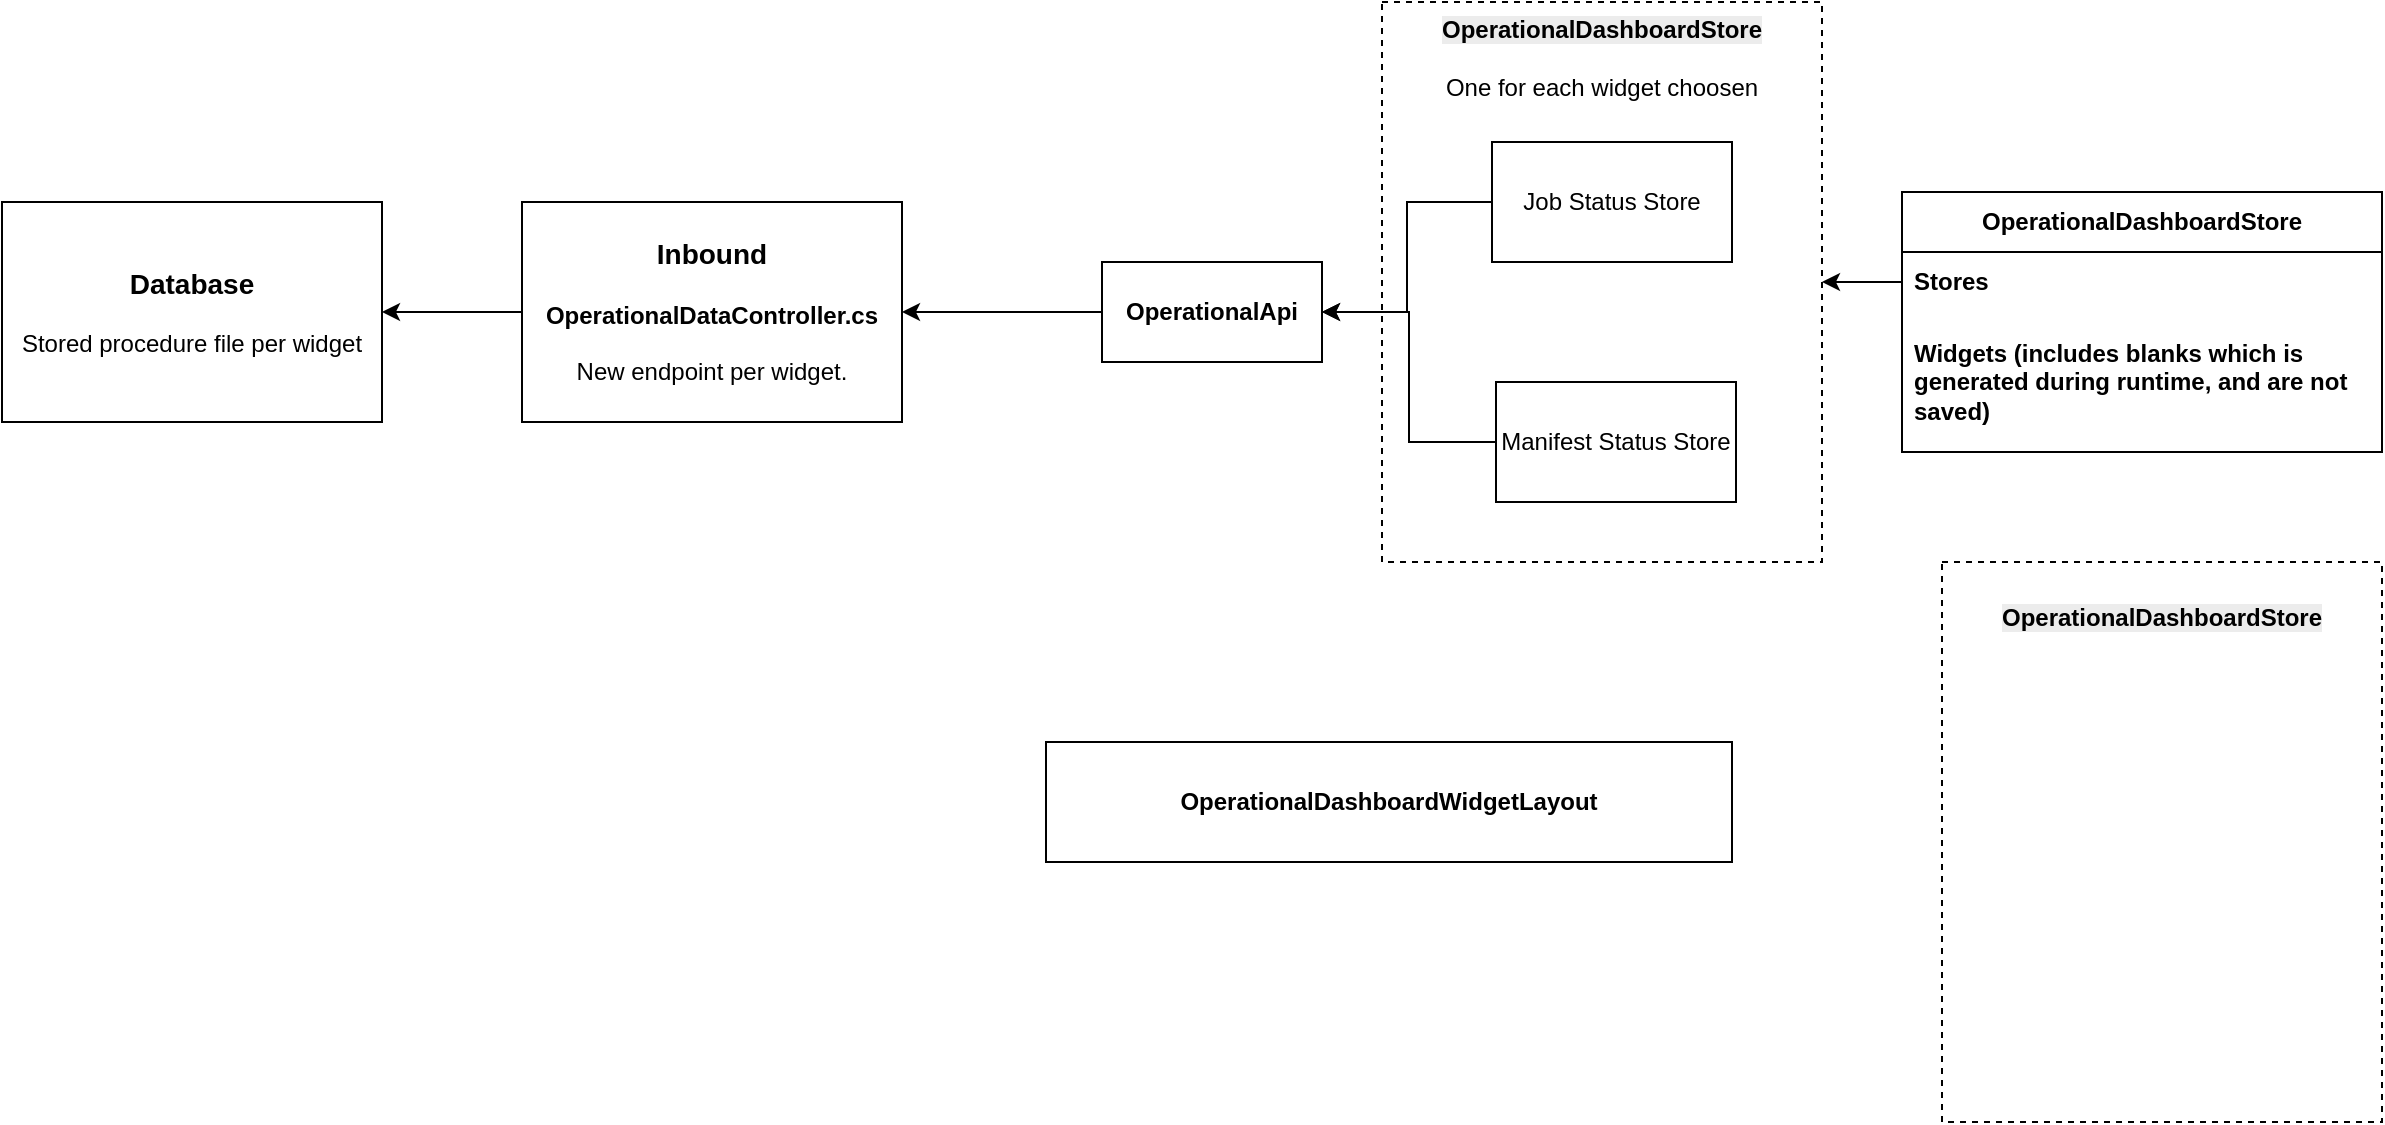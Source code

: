 <mxfile version="27.1.4">
  <diagram name="Page-1" id="ecALk19nxJOC3Xn3FD4q">
    <mxGraphModel dx="1501" dy="782" grid="1" gridSize="10" guides="1" tooltips="1" connect="1" arrows="1" fold="1" page="1" pageScale="1" pageWidth="827" pageHeight="1169" math="0" shadow="0">
      <root>
        <mxCell id="0" />
        <mxCell id="1" parent="0" />
        <mxCell id="eWG6Nm6A6z0M9totMhgj-1" value="&lt;b&gt;&lt;font style=&quot;font-size: 14px;&quot;&gt;Database&lt;/font&gt;&lt;/b&gt;&lt;div&gt;&lt;br&gt;&lt;/div&gt;&lt;div&gt;Stored procedure file per widget&lt;/div&gt;" style="html=1;whiteSpace=wrap;" vertex="1" parent="1">
          <mxGeometry x="80" y="240" width="190" height="110" as="geometry" />
        </mxCell>
        <mxCell id="eWG6Nm6A6z0M9totMhgj-4" style="edgeStyle=orthogonalEdgeStyle;rounded=0;orthogonalLoop=1;jettySize=auto;html=1;exitX=0;exitY=0.5;exitDx=0;exitDy=0;entryX=1;entryY=0.5;entryDx=0;entryDy=0;" edge="1" parent="1" source="eWG6Nm6A6z0M9totMhgj-2" target="eWG6Nm6A6z0M9totMhgj-1">
          <mxGeometry relative="1" as="geometry" />
        </mxCell>
        <mxCell id="eWG6Nm6A6z0M9totMhgj-2" value="&lt;b style=&quot;&quot;&gt;&lt;font style=&quot;font-size: 14px;&quot;&gt;Inbound&lt;/font&gt;&lt;br&gt;&lt;/b&gt;&lt;br&gt;&lt;b&gt;OperationalDataController.cs&lt;/b&gt;&lt;br&gt;&lt;div&gt;&lt;br&gt;&lt;/div&gt;&lt;div&gt;New endpoint per widget.&lt;/div&gt;" style="html=1;whiteSpace=wrap;" vertex="1" parent="1">
          <mxGeometry x="340" y="240" width="190" height="110" as="geometry" />
        </mxCell>
        <mxCell id="eWG6Nm6A6z0M9totMhgj-6" style="edgeStyle=orthogonalEdgeStyle;rounded=0;orthogonalLoop=1;jettySize=auto;html=1;exitX=0;exitY=0.5;exitDx=0;exitDy=0;entryX=1;entryY=0.5;entryDx=0;entryDy=0;" edge="1" parent="1" source="eWG6Nm6A6z0M9totMhgj-5" target="eWG6Nm6A6z0M9totMhgj-2">
          <mxGeometry relative="1" as="geometry" />
        </mxCell>
        <mxCell id="eWG6Nm6A6z0M9totMhgj-5" value="&lt;b&gt;OperationalApi&lt;/b&gt;" style="html=1;whiteSpace=wrap;" vertex="1" parent="1">
          <mxGeometry x="630" y="270" width="110" height="50" as="geometry" />
        </mxCell>
        <mxCell id="eWG6Nm6A6z0M9totMhgj-12" value="&lt;b style=&quot;forced-color-adjust: none; color: rgb(0, 0, 0); font-family: Helvetica; font-size: 12px; font-style: normal; font-variant-ligatures: normal; font-variant-caps: normal; letter-spacing: normal; orphans: 2; text-align: center; text-indent: 0px; text-transform: none; widows: 2; word-spacing: 0px; -webkit-text-stroke-width: 0px; white-space: normal; background-color: rgb(236, 236, 236); text-decoration-thickness: initial; text-decoration-style: initial; text-decoration-color: initial;&quot;&gt;OperationalDashboardStore&lt;/b&gt;&lt;br&gt;&lt;br&gt;&lt;div&gt;One for each widget choosen&lt;/div&gt;" style="rounded=0;whiteSpace=wrap;html=1;dashed=1;labelPadding=50;imageVerticalAlign=middle;verticalAlign=top;" vertex="1" parent="1">
          <mxGeometry x="770" y="140" width="220" height="280" as="geometry" />
        </mxCell>
        <mxCell id="eWG6Nm6A6z0M9totMhgj-8" value="&lt;b&gt;OperationalDashboardStore&lt;/b&gt;" style="swimlane;fontStyle=0;childLayout=stackLayout;horizontal=1;startSize=30;horizontalStack=0;resizeParent=1;resizeParentMax=0;resizeLast=0;collapsible=1;marginBottom=0;whiteSpace=wrap;html=1;" vertex="1" parent="1">
          <mxGeometry x="1030" y="235" width="240" height="130" as="geometry" />
        </mxCell>
        <mxCell id="eWG6Nm6A6z0M9totMhgj-9" value="&lt;b&gt;Stores&lt;/b&gt;" style="text;strokeColor=none;fillColor=none;align=left;verticalAlign=middle;spacingLeft=4;spacingRight=4;overflow=hidden;points=[[0,0.5],[1,0.5]];portConstraint=eastwest;rotatable=0;whiteSpace=wrap;html=1;" vertex="1" parent="eWG6Nm6A6z0M9totMhgj-8">
          <mxGeometry y="30" width="240" height="30" as="geometry" />
        </mxCell>
        <mxCell id="eWG6Nm6A6z0M9totMhgj-10" value="&lt;b&gt;Widgets (includes blanks which is generated during runtime, and are not saved)&lt;/b&gt;" style="text;strokeColor=none;fillColor=none;align=left;verticalAlign=middle;spacingLeft=4;spacingRight=4;overflow=hidden;points=[[0,0.5],[1,0.5]];portConstraint=eastwest;rotatable=0;whiteSpace=wrap;html=1;" vertex="1" parent="eWG6Nm6A6z0M9totMhgj-8">
          <mxGeometry y="60" width="240" height="70" as="geometry" />
        </mxCell>
        <mxCell id="eWG6Nm6A6z0M9totMhgj-13" style="edgeStyle=orthogonalEdgeStyle;rounded=0;orthogonalLoop=1;jettySize=auto;html=1;exitX=0;exitY=0.5;exitDx=0;exitDy=0;" edge="1" parent="1" source="eWG6Nm6A6z0M9totMhgj-9" target="eWG6Nm6A6z0M9totMhgj-12">
          <mxGeometry relative="1" as="geometry" />
        </mxCell>
        <mxCell id="eWG6Nm6A6z0M9totMhgj-16" style="edgeStyle=orthogonalEdgeStyle;rounded=0;orthogonalLoop=1;jettySize=auto;html=1;exitX=0;exitY=0.5;exitDx=0;exitDy=0;entryX=1;entryY=0.5;entryDx=0;entryDy=0;" edge="1" parent="1" source="eWG6Nm6A6z0M9totMhgj-14" target="eWG6Nm6A6z0M9totMhgj-5">
          <mxGeometry relative="1" as="geometry" />
        </mxCell>
        <mxCell id="eWG6Nm6A6z0M9totMhgj-14" value="Job Status Store" style="rounded=0;whiteSpace=wrap;html=1;" vertex="1" parent="1">
          <mxGeometry x="825" y="210" width="120" height="60" as="geometry" />
        </mxCell>
        <mxCell id="eWG6Nm6A6z0M9totMhgj-17" style="edgeStyle=orthogonalEdgeStyle;rounded=0;orthogonalLoop=1;jettySize=auto;html=1;exitX=0;exitY=0.5;exitDx=0;exitDy=0;entryX=1;entryY=0.5;entryDx=0;entryDy=0;" edge="1" parent="1" source="eWG6Nm6A6z0M9totMhgj-15" target="eWG6Nm6A6z0M9totMhgj-5">
          <mxGeometry relative="1" as="geometry" />
        </mxCell>
        <mxCell id="eWG6Nm6A6z0M9totMhgj-15" value="Manifest Status Store" style="rounded=0;whiteSpace=wrap;html=1;" vertex="1" parent="1">
          <mxGeometry x="827" y="330" width="120" height="60" as="geometry" />
        </mxCell>
        <mxCell id="eWG6Nm6A6z0M9totMhgj-22" value="&lt;b&gt;OperationalDashboardWidgetLayout&lt;/b&gt;" style="rounded=0;whiteSpace=wrap;html=1;" vertex="1" parent="1">
          <mxGeometry x="602" y="510" width="343" height="60" as="geometry" />
        </mxCell>
        <mxCell id="eWG6Nm6A6z0M9totMhgj-23" value="&#xa;&lt;b style=&quot;forced-color-adjust: none; color: rgb(0, 0, 0); font-family: Helvetica; font-size: 12px; font-style: normal; font-variant-ligatures: normal; font-variant-caps: normal; letter-spacing: normal; orphans: 2; text-align: center; text-indent: 0px; text-transform: none; widows: 2; word-spacing: 0px; -webkit-text-stroke-width: 0px; white-space: normal; background-color: rgb(236, 236, 236); text-decoration-thickness: initial; text-decoration-style: initial; text-decoration-color: initial;&quot;&gt;OperationalDashboardStore&lt;/b&gt;&#xa;&#xa;" style="rounded=0;whiteSpace=wrap;html=1;dashed=1;labelPadding=50;imageVerticalAlign=middle;verticalAlign=top;" vertex="1" parent="1">
          <mxGeometry x="1050" y="420" width="220" height="280" as="geometry" />
        </mxCell>
      </root>
    </mxGraphModel>
  </diagram>
</mxfile>
